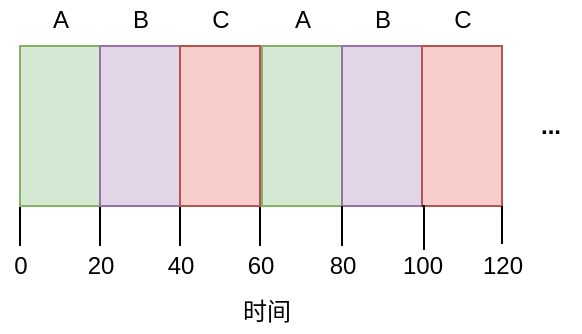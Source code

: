 <mxfile version="14.5.1" type="github">
  <diagram id="T1-sEoHmxtP9tjdEne8o" name="第 1 页">
    <mxGraphModel dx="1422" dy="762" grid="1" gridSize="10" guides="1" tooltips="1" connect="1" arrows="1" fold="1" page="1" pageScale="1" pageWidth="827" pageHeight="1169" math="0" shadow="0">
      <root>
        <mxCell id="0" />
        <mxCell id="1" parent="0" />
        <mxCell id="yjKkyXhiJOmRGufjzuRu-7" value="&lt;b&gt;...&lt;/b&gt;" style="text;html=1;align=center;verticalAlign=middle;resizable=0;points=[];autosize=1;" vertex="1" parent="1">
          <mxGeometry x="410" y="110" width="30" height="20" as="geometry" />
        </mxCell>
        <mxCell id="yjKkyXhiJOmRGufjzuRu-35" style="edgeStyle=orthogonalEdgeStyle;rounded=0;orthogonalLoop=1;jettySize=auto;html=1;exitX=0;exitY=1;exitDx=0;exitDy=0;endArrow=none;endFill=0;" edge="1" parent="1" source="yjKkyXhiJOmRGufjzuRu-1">
          <mxGeometry relative="1" as="geometry">
            <mxPoint x="160" y="180" as="targetPoint" />
          </mxGeometry>
        </mxCell>
        <mxCell id="yjKkyXhiJOmRGufjzuRu-36" style="edgeStyle=orthogonalEdgeStyle;rounded=0;orthogonalLoop=1;jettySize=auto;html=1;exitX=0;exitY=1;exitDx=0;exitDy=0;endArrow=none;endFill=0;" edge="1" parent="1" source="yjKkyXhiJOmRGufjzuRu-2">
          <mxGeometry relative="1" as="geometry">
            <mxPoint x="200" y="180" as="targetPoint" />
          </mxGeometry>
        </mxCell>
        <mxCell id="yjKkyXhiJOmRGufjzuRu-37" style="edgeStyle=orthogonalEdgeStyle;rounded=0;orthogonalLoop=1;jettySize=auto;html=1;exitX=1;exitY=1;exitDx=0;exitDy=0;endArrow=none;endFill=0;" edge="1" parent="1" source="yjKkyXhiJOmRGufjzuRu-2">
          <mxGeometry relative="1" as="geometry">
            <mxPoint x="240" y="180" as="targetPoint" />
          </mxGeometry>
        </mxCell>
        <mxCell id="yjKkyXhiJOmRGufjzuRu-38" style="edgeStyle=orthogonalEdgeStyle;rounded=0;orthogonalLoop=1;jettySize=auto;html=1;exitX=1;exitY=1;exitDx=0;exitDy=0;endArrow=none;endFill=0;" edge="1" parent="1" source="yjKkyXhiJOmRGufjzuRu-3">
          <mxGeometry relative="1" as="geometry">
            <mxPoint x="280" y="180" as="targetPoint" />
          </mxGeometry>
        </mxCell>
        <mxCell id="yjKkyXhiJOmRGufjzuRu-45" value="" style="group" vertex="1" connectable="0" parent="1">
          <mxGeometry x="150" y="57" width="145" height="143" as="geometry" />
        </mxCell>
        <mxCell id="yjKkyXhiJOmRGufjzuRu-25" value="" style="group" vertex="1" connectable="0" parent="yjKkyXhiJOmRGufjzuRu-45">
          <mxGeometry x="10" width="120" height="103" as="geometry" />
        </mxCell>
        <mxCell id="yjKkyXhiJOmRGufjzuRu-1" value="" style="rounded=0;whiteSpace=wrap;html=1;fillColor=#d5e8d4;strokeColor=#82b366;" vertex="1" parent="yjKkyXhiJOmRGufjzuRu-25">
          <mxGeometry y="23" width="40" height="80" as="geometry" />
        </mxCell>
        <mxCell id="yjKkyXhiJOmRGufjzuRu-2" value="" style="rounded=0;whiteSpace=wrap;html=1;fillColor=#e1d5e7;strokeColor=#9673a6;" vertex="1" parent="yjKkyXhiJOmRGufjzuRu-25">
          <mxGeometry x="40" y="23" width="40" height="80" as="geometry" />
        </mxCell>
        <mxCell id="yjKkyXhiJOmRGufjzuRu-4" value="A" style="text;html=1;align=center;verticalAlign=middle;resizable=0;points=[];autosize=1;" vertex="1" parent="yjKkyXhiJOmRGufjzuRu-25">
          <mxGeometry x="10" width="20" height="20" as="geometry" />
        </mxCell>
        <mxCell id="yjKkyXhiJOmRGufjzuRu-5" value="B" style="text;html=1;align=center;verticalAlign=middle;resizable=0;points=[];autosize=1;" vertex="1" parent="yjKkyXhiJOmRGufjzuRu-25">
          <mxGeometry x="50" width="20" height="20" as="geometry" />
        </mxCell>
        <mxCell id="yjKkyXhiJOmRGufjzuRu-44" value="" style="group" vertex="1" connectable="0" parent="yjKkyXhiJOmRGufjzuRu-25">
          <mxGeometry x="80" width="40" height="103" as="geometry" />
        </mxCell>
        <mxCell id="yjKkyXhiJOmRGufjzuRu-3" value="" style="rounded=0;whiteSpace=wrap;html=1;fillColor=#f8cecc;strokeColor=#b85450;" vertex="1" parent="yjKkyXhiJOmRGufjzuRu-44">
          <mxGeometry y="23" width="40" height="80" as="geometry" />
        </mxCell>
        <mxCell id="yjKkyXhiJOmRGufjzuRu-6" value="C" style="text;html=1;align=center;verticalAlign=middle;resizable=0;points=[];autosize=1;" vertex="1" parent="yjKkyXhiJOmRGufjzuRu-44">
          <mxGeometry x="10" width="20" height="20" as="geometry" />
        </mxCell>
        <mxCell id="yjKkyXhiJOmRGufjzuRu-39" value="0" style="text;html=1;align=center;verticalAlign=middle;resizable=0;points=[];autosize=1;" vertex="1" parent="yjKkyXhiJOmRGufjzuRu-45">
          <mxGeometry y="123" width="20" height="20" as="geometry" />
        </mxCell>
        <mxCell id="yjKkyXhiJOmRGufjzuRu-40" value="20" style="text;html=1;align=center;verticalAlign=middle;resizable=0;points=[];autosize=1;" vertex="1" parent="yjKkyXhiJOmRGufjzuRu-45">
          <mxGeometry x="35" y="123" width="30" height="20" as="geometry" />
        </mxCell>
        <mxCell id="yjKkyXhiJOmRGufjzuRu-41" value="40" style="text;html=1;align=center;verticalAlign=middle;resizable=0;points=[];autosize=1;" vertex="1" parent="yjKkyXhiJOmRGufjzuRu-45">
          <mxGeometry x="75" y="123" width="30" height="20" as="geometry" />
        </mxCell>
        <mxCell id="yjKkyXhiJOmRGufjzuRu-42" value="60" style="text;html=1;align=center;verticalAlign=middle;resizable=0;points=[];autosize=1;" vertex="1" parent="yjKkyXhiJOmRGufjzuRu-45">
          <mxGeometry x="115" y="123" width="30" height="20" as="geometry" />
        </mxCell>
        <mxCell id="yjKkyXhiJOmRGufjzuRu-46" value="" style="group" vertex="1" connectable="0" parent="1">
          <mxGeometry x="271" y="57" width="150" height="153" as="geometry" />
        </mxCell>
        <mxCell id="yjKkyXhiJOmRGufjzuRu-47" value="" style="group" vertex="1" connectable="0" parent="yjKkyXhiJOmRGufjzuRu-46">
          <mxGeometry x="10" width="120" height="103" as="geometry" />
        </mxCell>
        <mxCell id="yjKkyXhiJOmRGufjzuRu-48" value="" style="rounded=0;whiteSpace=wrap;html=1;fillColor=#d5e8d4;strokeColor=#82b366;" vertex="1" parent="yjKkyXhiJOmRGufjzuRu-47">
          <mxGeometry y="23" width="40" height="80" as="geometry" />
        </mxCell>
        <mxCell id="yjKkyXhiJOmRGufjzuRu-49" value="" style="rounded=0;whiteSpace=wrap;html=1;fillColor=#e1d5e7;strokeColor=#9673a6;" vertex="1" parent="yjKkyXhiJOmRGufjzuRu-47">
          <mxGeometry x="40" y="23" width="40" height="80" as="geometry" />
        </mxCell>
        <mxCell id="yjKkyXhiJOmRGufjzuRu-50" value="A" style="text;html=1;align=center;verticalAlign=middle;resizable=0;points=[];autosize=1;" vertex="1" parent="yjKkyXhiJOmRGufjzuRu-47">
          <mxGeometry x="10" width="20" height="20" as="geometry" />
        </mxCell>
        <mxCell id="yjKkyXhiJOmRGufjzuRu-51" value="B" style="text;html=1;align=center;verticalAlign=middle;resizable=0;points=[];autosize=1;" vertex="1" parent="yjKkyXhiJOmRGufjzuRu-47">
          <mxGeometry x="50" width="20" height="20" as="geometry" />
        </mxCell>
        <mxCell id="yjKkyXhiJOmRGufjzuRu-52" value="" style="group" vertex="1" connectable="0" parent="yjKkyXhiJOmRGufjzuRu-47">
          <mxGeometry x="80" width="40" height="103" as="geometry" />
        </mxCell>
        <mxCell id="yjKkyXhiJOmRGufjzuRu-53" value="" style="rounded=0;whiteSpace=wrap;html=1;fillColor=#f8cecc;strokeColor=#b85450;" vertex="1" parent="yjKkyXhiJOmRGufjzuRu-52">
          <mxGeometry y="23" width="40" height="80" as="geometry" />
        </mxCell>
        <mxCell id="yjKkyXhiJOmRGufjzuRu-54" value="C" style="text;html=1;align=center;verticalAlign=middle;resizable=0;points=[];autosize=1;" vertex="1" parent="yjKkyXhiJOmRGufjzuRu-52">
          <mxGeometry x="10" width="20" height="20" as="geometry" />
        </mxCell>
        <mxCell id="yjKkyXhiJOmRGufjzuRu-56" value="80" style="text;html=1;align=center;verticalAlign=middle;resizable=0;points=[];autosize=1;" vertex="1" parent="yjKkyXhiJOmRGufjzuRu-46">
          <mxGeometry x="35" y="123" width="30" height="20" as="geometry" />
        </mxCell>
        <mxCell id="yjKkyXhiJOmRGufjzuRu-57" value="100" style="text;html=1;align=center;verticalAlign=middle;resizable=0;points=[];autosize=1;" vertex="1" parent="yjKkyXhiJOmRGufjzuRu-46">
          <mxGeometry x="70" y="123" width="40" height="20" as="geometry" />
        </mxCell>
        <mxCell id="yjKkyXhiJOmRGufjzuRu-58" value="120" style="text;html=1;align=center;verticalAlign=middle;resizable=0;points=[];autosize=1;" vertex="1" parent="yjKkyXhiJOmRGufjzuRu-46">
          <mxGeometry x="110" y="123" width="40" height="20" as="geometry" />
        </mxCell>
        <mxCell id="yjKkyXhiJOmRGufjzuRu-59" style="edgeStyle=orthogonalEdgeStyle;rounded=0;orthogonalLoop=1;jettySize=auto;html=1;exitX=0;exitY=1;exitDx=0;exitDy=0;entryX=0.5;entryY=0;entryDx=0;entryDy=0;entryPerimeter=0;endArrow=none;endFill=0;" edge="1" parent="yjKkyXhiJOmRGufjzuRu-46" source="yjKkyXhiJOmRGufjzuRu-49" target="yjKkyXhiJOmRGufjzuRu-56">
          <mxGeometry relative="1" as="geometry" />
        </mxCell>
        <mxCell id="yjKkyXhiJOmRGufjzuRu-62" style="edgeStyle=orthogonalEdgeStyle;rounded=0;orthogonalLoop=1;jettySize=auto;html=1;exitX=1;exitY=1;exitDx=0;exitDy=0;entryX=0.5;entryY=-0.05;entryDx=0;entryDy=0;entryPerimeter=0;endArrow=none;endFill=0;" edge="1" parent="yjKkyXhiJOmRGufjzuRu-46" source="yjKkyXhiJOmRGufjzuRu-53" target="yjKkyXhiJOmRGufjzuRu-58">
          <mxGeometry relative="1" as="geometry" />
        </mxCell>
        <mxCell id="yjKkyXhiJOmRGufjzuRu-63" style="edgeStyle=orthogonalEdgeStyle;rounded=0;orthogonalLoop=1;jettySize=auto;html=1;exitX=0;exitY=1;exitDx=0;exitDy=0;entryX=0.525;entryY=0.1;entryDx=0;entryDy=0;entryPerimeter=0;endArrow=none;endFill=0;" edge="1" parent="yjKkyXhiJOmRGufjzuRu-46" source="yjKkyXhiJOmRGufjzuRu-53" target="yjKkyXhiJOmRGufjzuRu-57">
          <mxGeometry relative="1" as="geometry" />
        </mxCell>
        <mxCell id="yjKkyXhiJOmRGufjzuRu-64" value="时间" style="text;html=1;align=center;verticalAlign=middle;resizable=0;points=[];autosize=1;" vertex="1" parent="1">
          <mxGeometry x="263" y="203" width="40" height="20" as="geometry" />
        </mxCell>
      </root>
    </mxGraphModel>
  </diagram>
</mxfile>
